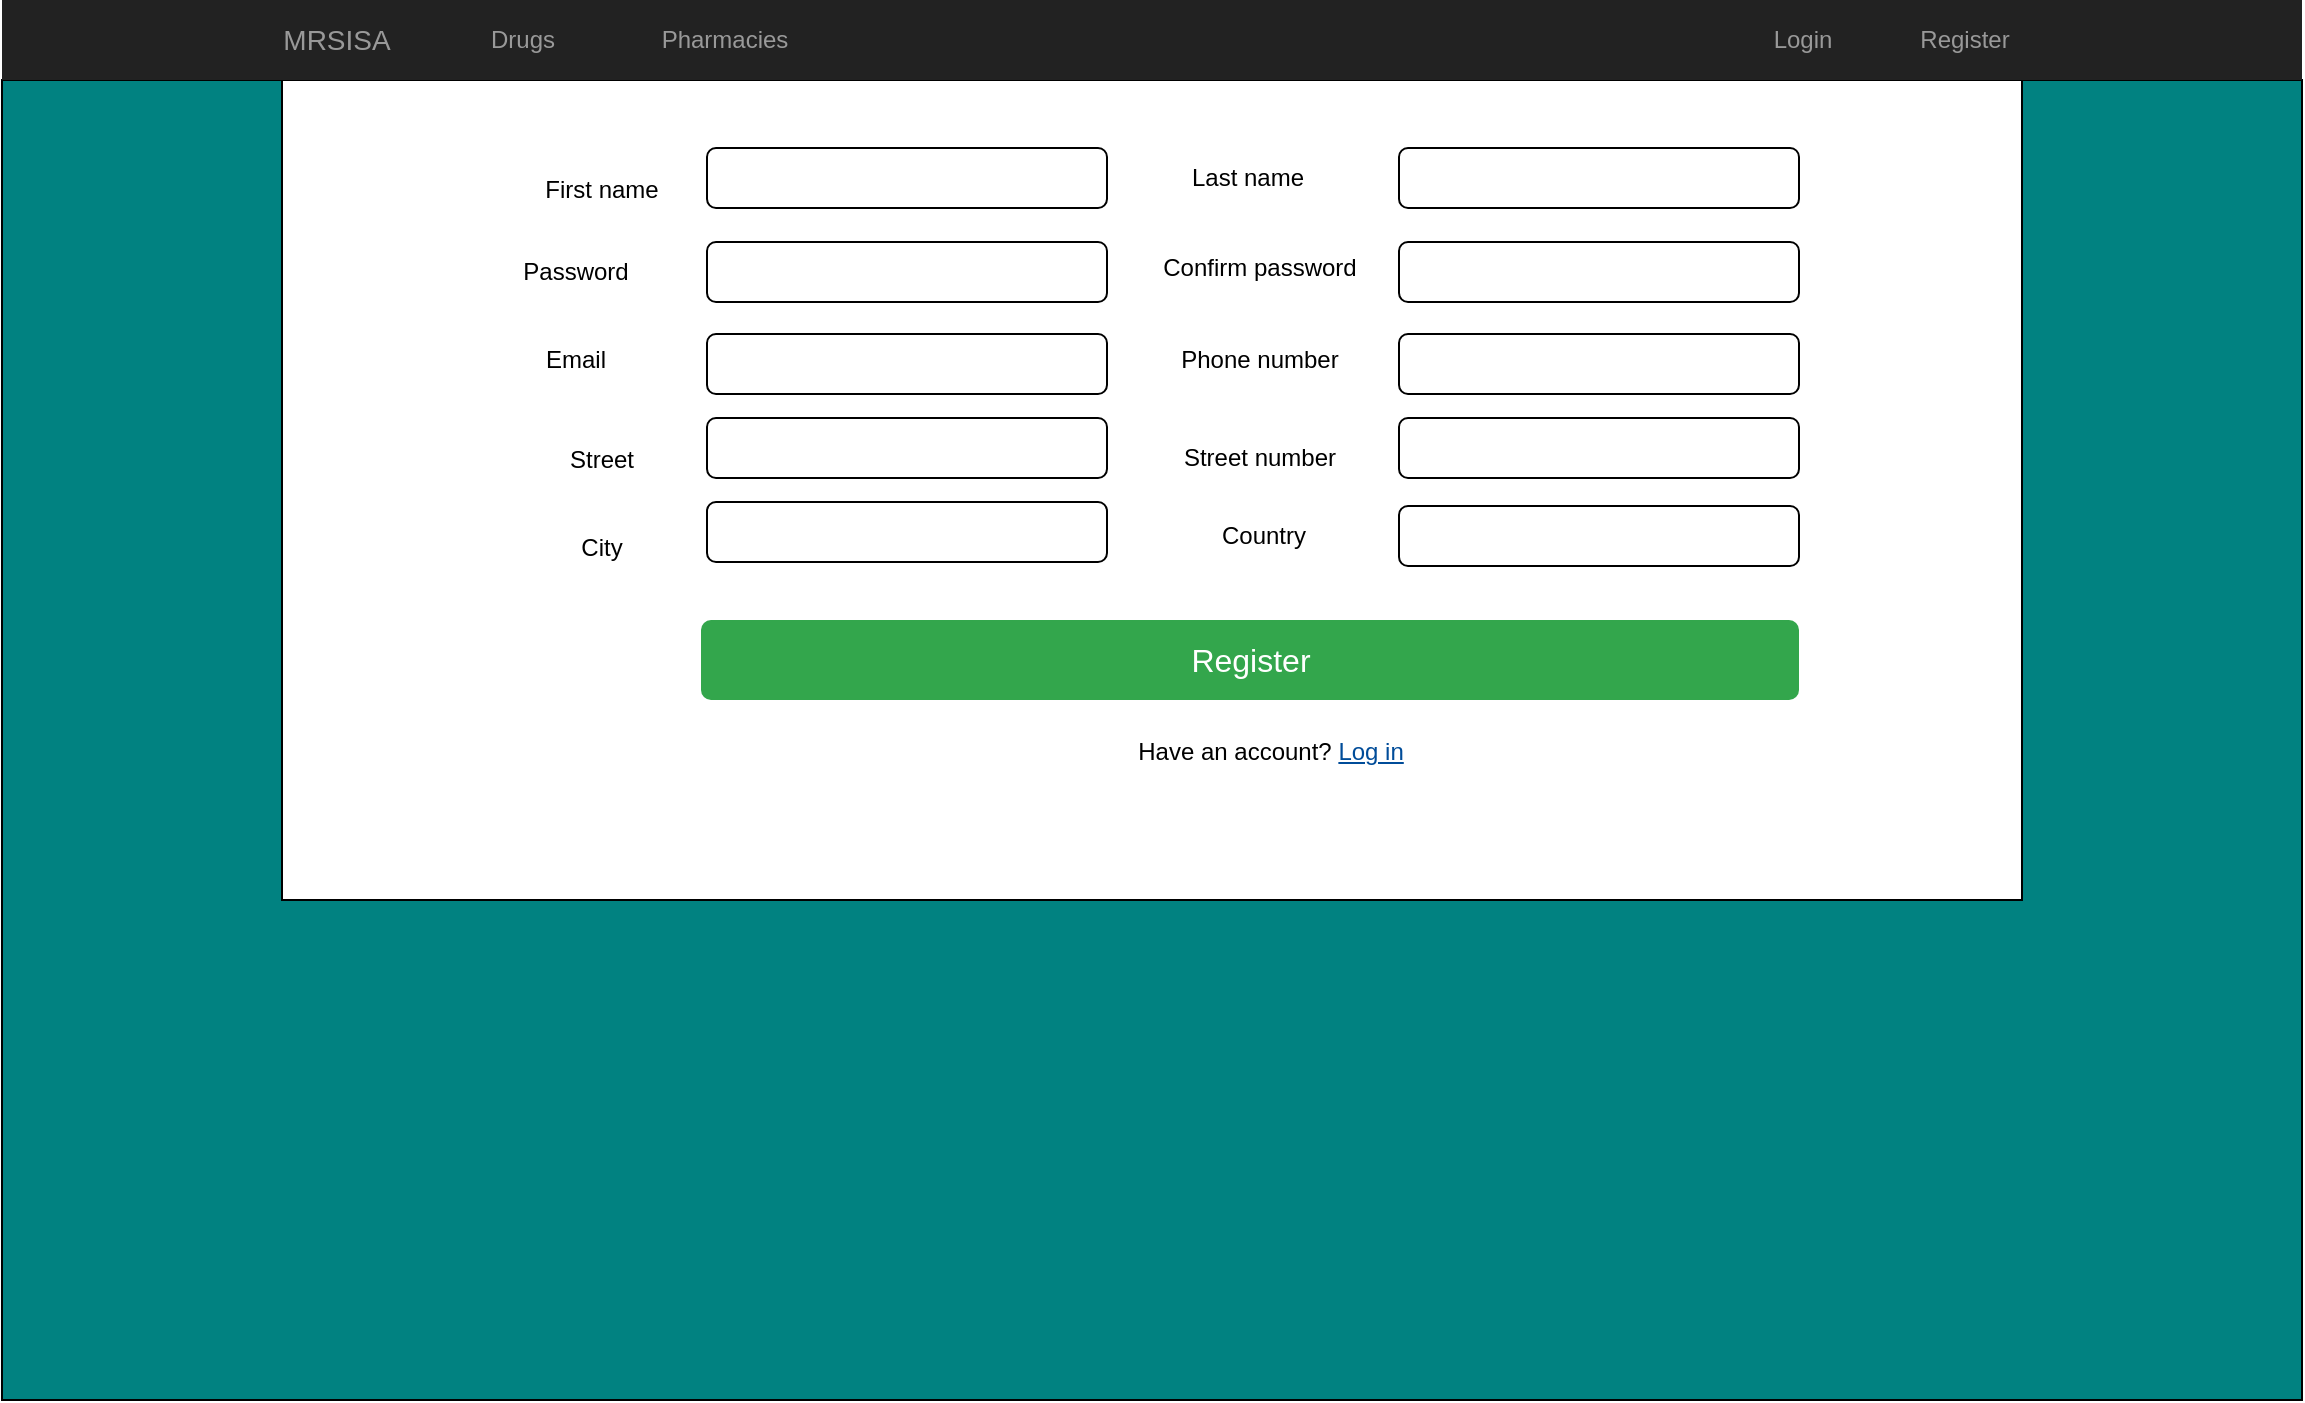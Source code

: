 <mxfile version="14.4.9" type="device"><diagram name="Page-1" id="c9db0220-8083-56f3-ca83-edcdcd058819"><mxGraphModel dx="1876" dy="922" grid="1" gridSize="10" guides="1" tooltips="1" connect="1" arrows="1" fold="1" page="1" pageScale="1.5" pageWidth="826" pageHeight="1169" background="#ffffff" math="0" shadow="0"><root><mxCell id="0" style=";html=1;"/><mxCell id="1" style=";html=1;" parent="0"/><mxCell id="1erqme0I429cUKNpEx2Z-60" value="" style="rounded=0;whiteSpace=wrap;html=1;fillColor=#018281;" parent="1" vertex="1"><mxGeometry x="40" y="110" width="1150" height="660" as="geometry"/></mxCell><mxCell id="1erqme0I429cUKNpEx2Z-47" value="" style="rounded=0;whiteSpace=wrap;html=1;" parent="1" vertex="1"><mxGeometry x="180" y="110" width="870" height="410" as="geometry"/></mxCell><mxCell id="3d76a8aef4d5c911-1" value="" style="html=1;shadow=0;dashed=0;shape=mxgraph.bootstrap.rect;fillColor=#222222;strokeColor=none;whiteSpace=wrap;rounded=0;fontSize=12;fontColor=#000000;align=center;" parent="1" vertex="1"><mxGeometry x="40" y="70" width="1150" height="40" as="geometry"/></mxCell><mxCell id="3d76a8aef4d5c911-2" value="MRSISA" style="html=1;shadow=0;dashed=0;fillColor=none;strokeColor=none;shape=mxgraph.bootstrap.rect;fontColor=#999999;fontSize=14;whiteSpace=wrap;" parent="3d76a8aef4d5c911-1" vertex="1"><mxGeometry x="110" width="115" height="40" as="geometry"/></mxCell><mxCell id="3d76a8aef4d5c911-9" value="Login" style="html=1;shadow=0;dashed=0;fillColor=none;strokeColor=none;shape=mxgraph.bootstrap.rect;fontColor=#999999;whiteSpace=wrap;" parent="3d76a8aef4d5c911-1" vertex="1"><mxGeometry x="850" width="100.625" height="40" as="geometry"/></mxCell><mxCell id="3d76a8aef4d5c911-10" value="Register" style="html=1;shadow=0;dashed=0;fillColor=none;strokeColor=none;shape=mxgraph.bootstrap.rect;fontColor=#999999;whiteSpace=wrap;" parent="3d76a8aef4d5c911-1" vertex="1"><mxGeometry x="930.625" width="100.625" height="40" as="geometry"/></mxCell><mxCell id="1erqme0I429cUKNpEx2Z-56" value="Drugs" style="html=1;shadow=0;dashed=0;fillColor=none;strokeColor=none;shape=mxgraph.bootstrap.rect;fontColor=#999999;whiteSpace=wrap;" parent="3d76a8aef4d5c911-1" vertex="1"><mxGeometry x="210" width="100.625" height="40" as="geometry"/></mxCell><mxCell id="1erqme0I429cUKNpEx2Z-57" value="Pharmacies" style="html=1;shadow=0;dashed=0;fillColor=none;strokeColor=none;shape=mxgraph.bootstrap.rect;fontColor=#999999;whiteSpace=wrap;" parent="3d76a8aef4d5c911-1" vertex="1"><mxGeometry x="310.63" width="100.625" height="40" as="geometry"/></mxCell><mxCell id="Ax7udqRWL6OfELll7XH0-1" value="Email" style="text;html=1;strokeColor=none;fillColor=none;align=center;verticalAlign=middle;whiteSpace=wrap;rounded=0;" vertex="1" parent="1"><mxGeometry x="306.5" y="240" width="40" height="20" as="geometry"/></mxCell><mxCell id="Ax7udqRWL6OfELll7XH0-2" value="" style="rounded=1;whiteSpace=wrap;html=1;" vertex="1" parent="1"><mxGeometry x="392.5" y="237" width="200" height="30" as="geometry"/></mxCell><mxCell id="Ax7udqRWL6OfELll7XH0-3" value="Password" style="text;html=1;strokeColor=none;fillColor=none;align=center;verticalAlign=middle;whiteSpace=wrap;rounded=0;" vertex="1" parent="1"><mxGeometry x="291.5" y="196" width="70" height="20" as="geometry"/></mxCell><mxCell id="Ax7udqRWL6OfELll7XH0-4" value="" style="rounded=1;whiteSpace=wrap;html=1;" vertex="1" parent="1"><mxGeometry x="738.5" y="191" width="200" height="30" as="geometry"/></mxCell><mxCell id="Ax7udqRWL6OfELll7XH0-5" value="&lt;div&gt;Confirm password&lt;/div&gt;&lt;div&gt;&lt;font color=&quot;#F0F0F0&quot;&gt;&lt;br&gt;&lt;/font&gt;&lt;/div&gt;" style="text;html=1;strokeColor=none;fillColor=none;align=center;verticalAlign=middle;whiteSpace=wrap;rounded=0;" vertex="1" parent="1"><mxGeometry x="613.5" y="201" width="110" height="20" as="geometry"/></mxCell><mxCell id="Ax7udqRWL6OfELll7XH0-6" value="" style="rounded=1;whiteSpace=wrap;html=1;" vertex="1" parent="1"><mxGeometry x="738.5" y="237" width="200" height="30" as="geometry"/></mxCell><mxCell id="Ax7udqRWL6OfELll7XH0-7" value="First name" style="text;html=1;strokeColor=none;fillColor=none;align=center;verticalAlign=middle;whiteSpace=wrap;rounded=0;" vertex="1" parent="1"><mxGeometry x="285" y="155" width="110" height="20" as="geometry"/></mxCell><mxCell id="Ax7udqRWL6OfELll7XH0-8" value="" style="rounded=1;whiteSpace=wrap;html=1;" vertex="1" parent="1"><mxGeometry x="392.5" y="144" width="200" height="30" as="geometry"/></mxCell><mxCell id="Ax7udqRWL6OfELll7XH0-9" value="Last name" style="text;html=1;strokeColor=none;fillColor=none;align=center;verticalAlign=middle;whiteSpace=wrap;rounded=0;" vertex="1" parent="1"><mxGeometry x="607.5" y="149" width="110" height="20" as="geometry"/></mxCell><mxCell id="Ax7udqRWL6OfELll7XH0-10" value="" style="rounded=1;whiteSpace=wrap;html=1;" vertex="1" parent="1"><mxGeometry x="738.5" y="144" width="200" height="30" as="geometry"/></mxCell><mxCell id="Ax7udqRWL6OfELll7XH0-11" value="Street" style="text;html=1;strokeColor=none;fillColor=none;align=center;verticalAlign=middle;whiteSpace=wrap;rounded=0;" vertex="1" parent="1"><mxGeometry x="285" y="290" width="110" height="20" as="geometry"/></mxCell><mxCell id="Ax7udqRWL6OfELll7XH0-12" value="" style="rounded=1;whiteSpace=wrap;html=1;" vertex="1" parent="1"><mxGeometry x="392.5" y="279" width="200" height="30" as="geometry"/></mxCell><mxCell id="Ax7udqRWL6OfELll7XH0-13" value="Country" style="text;html=1;strokeColor=none;fillColor=none;align=center;verticalAlign=middle;whiteSpace=wrap;rounded=0;" vertex="1" parent="1"><mxGeometry x="615.5" y="328" width="110" height="20" as="geometry"/></mxCell><mxCell id="Ax7udqRWL6OfELll7XH0-14" value="" style="rounded=1;whiteSpace=wrap;html=1;" vertex="1" parent="1"><mxGeometry x="392.5" y="321" width="200" height="30" as="geometry"/></mxCell><mxCell id="Ax7udqRWL6OfELll7XH0-15" value="City" style="text;html=1;strokeColor=none;fillColor=none;align=center;verticalAlign=middle;whiteSpace=wrap;rounded=0;" vertex="1" parent="1"><mxGeometry x="285" y="334" width="110" height="20" as="geometry"/></mxCell><mxCell id="Ax7udqRWL6OfELll7XH0-16" value="" style="rounded=1;whiteSpace=wrap;html=1;" vertex="1" parent="1"><mxGeometry x="738.5" y="323" width="200" height="30" as="geometry"/></mxCell><mxCell id="Ax7udqRWL6OfELll7XH0-17" value="Phone number" style="text;html=1;strokeColor=none;fillColor=none;align=center;verticalAlign=middle;whiteSpace=wrap;rounded=0;" vertex="1" parent="1"><mxGeometry x="613.5" y="240" width="110" height="20" as="geometry"/></mxCell><mxCell id="Ax7udqRWL6OfELll7XH0-18" value="" style="rounded=1;whiteSpace=wrap;html=1;" vertex="1" parent="1"><mxGeometry x="392.5" y="191" width="200" height="30" as="geometry"/></mxCell><mxCell id="Ax7udqRWL6OfELll7XH0-19" value="Register" style="html=1;shadow=0;dashed=0;shape=mxgraph.bootstrap.rrect;rSize=5;strokeColor=none;strokeWidth=1;fillColor=#33A64C;fontColor=#FFFFFF;whiteSpace=wrap;align=center;verticalAlign=middle;spacingLeft=0;fontStyle=0;fontSize=16;spacing=5;" vertex="1" parent="1"><mxGeometry x="389.5" y="380" width="549" height="40" as="geometry"/></mxCell><mxCell id="Ax7udqRWL6OfELll7XH0-20" value="" style="rounded=1;whiteSpace=wrap;html=1;" vertex="1" parent="1"><mxGeometry x="738.5" y="279" width="200" height="30" as="geometry"/></mxCell><mxCell id="Ax7udqRWL6OfELll7XH0-21" value="&lt;div&gt;Street number&lt;/div&gt;" style="text;html=1;strokeColor=none;fillColor=none;align=center;verticalAlign=middle;whiteSpace=wrap;rounded=0;" vertex="1" parent="1"><mxGeometry x="613.5" y="289" width="110" height="20" as="geometry"/></mxCell><mxCell id="Ax7udqRWL6OfELll7XH0-22" value="&lt;font color=&quot;#000000&quot;&gt;Have an account?&lt;/font&gt; &lt;font color=&quot;#004C99&quot;&gt;&lt;u&gt;Log in&lt;/u&gt;&lt;/font&gt;" style="text;html=1;strokeColor=none;fillColor=none;align=center;verticalAlign=middle;whiteSpace=wrap;rounded=0;fontColor=#9A9DA0;" vertex="1" parent="1"><mxGeometry x="586.5" y="436" width="175" height="20" as="geometry"/></mxCell></root></mxGraphModel></diagram></mxfile>